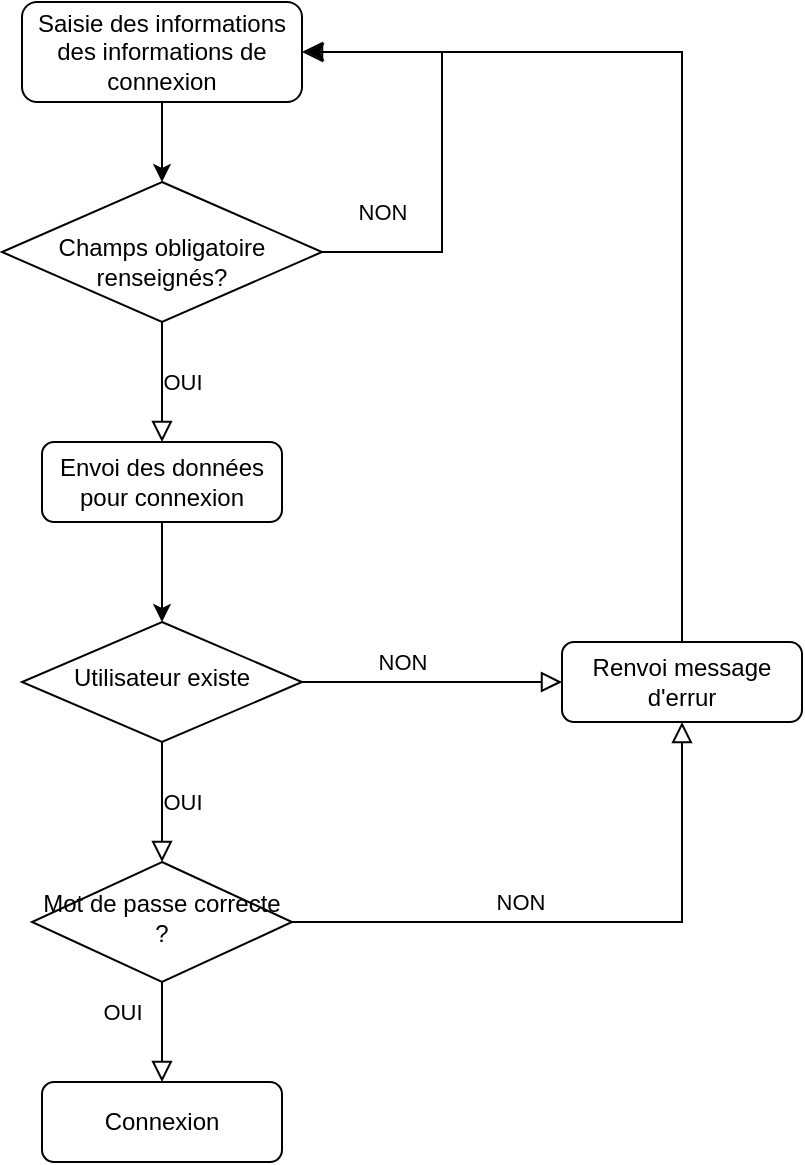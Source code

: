 <mxfile version="14.4.2" type="device"><diagram id="C5RBs43oDa-KdzZeNtuy" name="Page-1"><mxGraphModel dx="780" dy="510" grid="1" gridSize="10" guides="1" tooltips="1" connect="1" arrows="1" fold="1" page="1" pageScale="1" pageWidth="827" pageHeight="1169" math="0" shadow="0"><root><mxCell id="WIyWlLk6GJQsqaUBKTNV-0"/><mxCell id="WIyWlLk6GJQsqaUBKTNV-1" parent="WIyWlLk6GJQsqaUBKTNV-0"/><mxCell id="p1naBlNL6DmC4RYz81iD-2" style="edgeStyle=orthogonalEdgeStyle;rounded=0;orthogonalLoop=1;jettySize=auto;html=1;exitX=0.5;exitY=1;exitDx=0;exitDy=0;entryX=0.5;entryY=0;entryDx=0;entryDy=0;" edge="1" parent="WIyWlLk6GJQsqaUBKTNV-1" source="WIyWlLk6GJQsqaUBKTNV-3" target="p1naBlNL6DmC4RYz81iD-3"><mxGeometry relative="1" as="geometry"/></mxCell><mxCell id="WIyWlLk6GJQsqaUBKTNV-3" value="Saisie des informations des informations de connexion " style="rounded=1;whiteSpace=wrap;html=1;fontSize=12;glass=0;strokeWidth=1;shadow=0;" parent="WIyWlLk6GJQsqaUBKTNV-1" vertex="1"><mxGeometry x="130" y="40" width="140" height="50" as="geometry"/></mxCell><mxCell id="WIyWlLk6GJQsqaUBKTNV-4" value="OUI" style="rounded=0;html=1;jettySize=auto;orthogonalLoop=1;fontSize=11;endArrow=block;endFill=0;endSize=8;strokeWidth=1;shadow=0;labelBackgroundColor=none;edgeStyle=orthogonalEdgeStyle;entryX=0.5;entryY=0;entryDx=0;entryDy=0;" parent="WIyWlLk6GJQsqaUBKTNV-1" source="WIyWlLk6GJQsqaUBKTNV-6" target="WIyWlLk6GJQsqaUBKTNV-7" edge="1"><mxGeometry x="-0.429" y="-20" relative="1" as="geometry"><mxPoint as="offset"/></mxGeometry></mxCell><mxCell id="WIyWlLk6GJQsqaUBKTNV-5" value="NON" style="edgeStyle=orthogonalEdgeStyle;rounded=0;html=1;jettySize=auto;orthogonalLoop=1;fontSize=11;endArrow=block;endFill=0;endSize=8;strokeWidth=1;shadow=0;labelBackgroundColor=none;exitX=1;exitY=0.5;exitDx=0;exitDy=0;entryX=1;entryY=0.5;entryDx=0;entryDy=0;" parent="WIyWlLk6GJQsqaUBKTNV-1" source="p1naBlNL6DmC4RYz81iD-3" target="WIyWlLk6GJQsqaUBKTNV-3" edge="1"><mxGeometry x="-0.745" y="20" relative="1" as="geometry"><mxPoint as="offset"/><mxPoint x="450" y="160" as="targetPoint"/><Array as="points"><mxPoint x="340" y="165"/><mxPoint x="340" y="65"/></Array></mxGeometry></mxCell><mxCell id="WIyWlLk6GJQsqaUBKTNV-6" value="Mot de passe correcte ?" style="rhombus;whiteSpace=wrap;html=1;shadow=0;fontFamily=Helvetica;fontSize=12;align=center;strokeWidth=1;spacing=6;spacingTop=-4;" parent="WIyWlLk6GJQsqaUBKTNV-1" vertex="1"><mxGeometry x="135" y="470" width="130" height="60" as="geometry"/></mxCell><mxCell id="WIyWlLk6GJQsqaUBKTNV-7" value="Connexion" style="rounded=1;whiteSpace=wrap;html=1;fontSize=12;glass=0;strokeWidth=1;shadow=0;" parent="WIyWlLk6GJQsqaUBKTNV-1" vertex="1"><mxGeometry x="140" y="580" width="120" height="40" as="geometry"/></mxCell><mxCell id="p1naBlNL6DmC4RYz81iD-3" value="&lt;br&gt;&lt;div&gt;Champs obligatoire renseignés?&lt;/div&gt;" style="rhombus;whiteSpace=wrap;html=1;shadow=0;fontFamily=Helvetica;fontSize=12;align=center;strokeWidth=1;spacing=6;spacingTop=-4;" vertex="1" parent="WIyWlLk6GJQsqaUBKTNV-1"><mxGeometry x="120" y="130" width="160" height="70" as="geometry"/></mxCell><mxCell id="p1naBlNL6DmC4RYz81iD-4" value="Utilisateur existe" style="rhombus;whiteSpace=wrap;html=1;shadow=0;fontFamily=Helvetica;fontSize=12;align=center;strokeWidth=1;spacing=6;spacingTop=-4;" vertex="1" parent="WIyWlLk6GJQsqaUBKTNV-1"><mxGeometry x="130" y="350" width="140" height="60" as="geometry"/></mxCell><mxCell id="p1naBlNL6DmC4RYz81iD-5" value="OUI" style="edgeStyle=orthogonalEdgeStyle;rounded=0;html=1;jettySize=auto;orthogonalLoop=1;fontSize=11;endArrow=block;endFill=0;endSize=8;strokeWidth=1;shadow=0;labelBackgroundColor=none;exitX=0.5;exitY=1;exitDx=0;exitDy=0;" edge="1" parent="WIyWlLk6GJQsqaUBKTNV-1" source="p1naBlNL6DmC4RYz81iD-3" target="p1naBlNL6DmC4RYz81iD-14"><mxGeometry y="10" relative="1" as="geometry"><mxPoint as="offset"/><mxPoint x="260" y="630" as="sourcePoint"/><mxPoint x="310" y="630" as="targetPoint"/></mxGeometry></mxCell><mxCell id="p1naBlNL6DmC4RYz81iD-6" value="OUI" style="edgeStyle=orthogonalEdgeStyle;rounded=0;html=1;jettySize=auto;orthogonalLoop=1;fontSize=11;endArrow=block;endFill=0;endSize=8;strokeWidth=1;shadow=0;labelBackgroundColor=none;" edge="1" parent="WIyWlLk6GJQsqaUBKTNV-1" source="p1naBlNL6DmC4RYz81iD-4" target="WIyWlLk6GJQsqaUBKTNV-6"><mxGeometry y="10" relative="1" as="geometry"><mxPoint as="offset"/><mxPoint x="200" y="339" as="sourcePoint"/><mxPoint x="210" y="599" as="targetPoint"/></mxGeometry></mxCell><mxCell id="p1naBlNL6DmC4RYz81iD-13" value="NON" style="edgeStyle=orthogonalEdgeStyle;rounded=0;html=1;jettySize=auto;orthogonalLoop=1;fontSize=11;endArrow=block;endFill=0;endSize=8;strokeWidth=1;shadow=0;labelBackgroundColor=none;exitX=1;exitY=0.5;exitDx=0;exitDy=0;entryX=0;entryY=0.5;entryDx=0;entryDy=0;" edge="1" parent="WIyWlLk6GJQsqaUBKTNV-1" source="p1naBlNL6DmC4RYz81iD-4" target="p1naBlNL6DmC4RYz81iD-16"><mxGeometry x="-0.231" y="10" relative="1" as="geometry"><mxPoint as="offset"/><mxPoint x="280" y="170" as="sourcePoint"/><mxPoint x="270" y="65" as="targetPoint"/><Array as="points"><mxPoint x="360" y="380"/><mxPoint x="360" y="380"/></Array></mxGeometry></mxCell><mxCell id="p1naBlNL6DmC4RYz81iD-15" style="edgeStyle=orthogonalEdgeStyle;rounded=0;orthogonalLoop=1;jettySize=auto;html=1;" edge="1" parent="WIyWlLk6GJQsqaUBKTNV-1" source="p1naBlNL6DmC4RYz81iD-14" target="p1naBlNL6DmC4RYz81iD-4"><mxGeometry relative="1" as="geometry"/></mxCell><mxCell id="p1naBlNL6DmC4RYz81iD-14" value="Envoi des données pour connexion" style="rounded=1;whiteSpace=wrap;html=1;fontSize=12;glass=0;strokeWidth=1;shadow=0;" vertex="1" parent="WIyWlLk6GJQsqaUBKTNV-1"><mxGeometry x="140" y="260" width="120" height="40" as="geometry"/></mxCell><mxCell id="p1naBlNL6DmC4RYz81iD-17" style="edgeStyle=orthogonalEdgeStyle;rounded=0;orthogonalLoop=1;jettySize=auto;html=1;exitX=0.5;exitY=0;exitDx=0;exitDy=0;entryX=1.015;entryY=0.407;entryDx=0;entryDy=0;entryPerimeter=0;" edge="1" parent="WIyWlLk6GJQsqaUBKTNV-1"><mxGeometry relative="1" as="geometry"><mxPoint x="460" y="365" as="sourcePoint"/><mxPoint x="272.1" y="65.35" as="targetPoint"/><Array as="points"><mxPoint x="460" y="65"/><mxPoint x="272" y="65"/></Array></mxGeometry></mxCell><mxCell id="p1naBlNL6DmC4RYz81iD-16" value="Renvoi message d'errur" style="rounded=1;whiteSpace=wrap;html=1;fontSize=12;glass=0;strokeWidth=1;shadow=0;" vertex="1" parent="WIyWlLk6GJQsqaUBKTNV-1"><mxGeometry x="400" y="360" width="120" height="40" as="geometry"/></mxCell><mxCell id="p1naBlNL6DmC4RYz81iD-18" value="NON" style="edgeStyle=orthogonalEdgeStyle;rounded=0;html=1;jettySize=auto;orthogonalLoop=1;fontSize=11;endArrow=block;endFill=0;endSize=8;strokeWidth=1;shadow=0;labelBackgroundColor=none;exitX=1;exitY=0.5;exitDx=0;exitDy=0;entryX=0.5;entryY=1;entryDx=0;entryDy=0;" edge="1" parent="WIyWlLk6GJQsqaUBKTNV-1" source="WIyWlLk6GJQsqaUBKTNV-6" target="p1naBlNL6DmC4RYz81iD-16"><mxGeometry x="-0.231" y="10" relative="1" as="geometry"><mxPoint as="offset"/><mxPoint x="270" y="380" as="sourcePoint"/><mxPoint x="400" y="380" as="targetPoint"/><Array as="points"><mxPoint x="460" y="500"/></Array></mxGeometry></mxCell></root></mxGraphModel></diagram></mxfile>